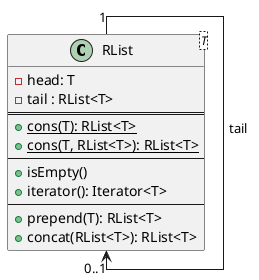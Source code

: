 @startuml

class RList<T> {
- head: T
- tail : RList<T>
==
+ {static} cons(T): RList<T>
+ {static} cons(T, RList<T>): RList<T>
--
+ isEmpty()
+ iterator(): Iterator<T>
--
+ prepend(T): RList<T>
+ concat(RList<T>): RList<T>
}

RList "1" -right--> "0..1" RList : tail

skinparam linetype ortho
skinparam Shadowing false

@enduml
